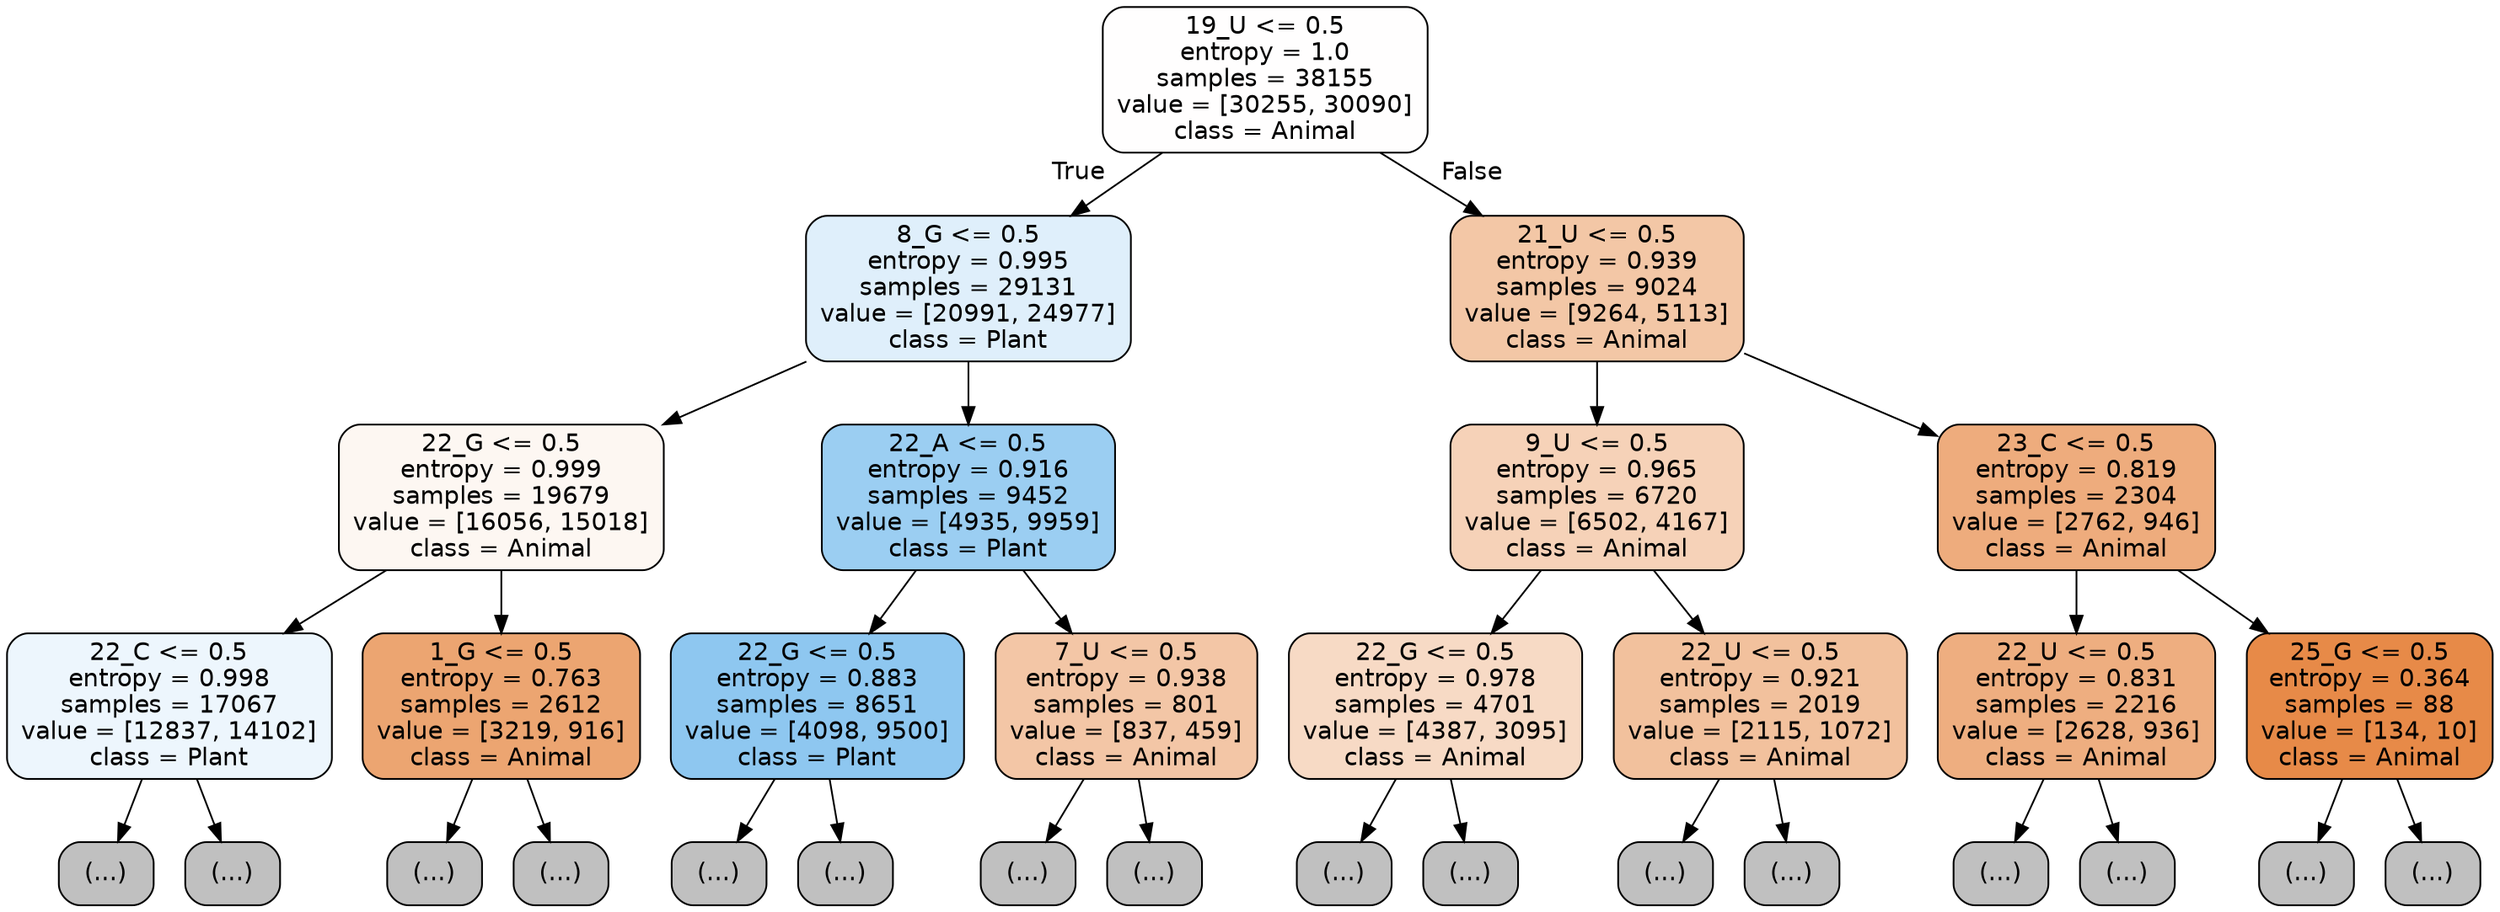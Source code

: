 digraph Tree {
node [shape=box, style="filled, rounded", color="black", fontname="helvetica"] ;
edge [fontname="helvetica"] ;
0 [label="19_U <= 0.5\nentropy = 1.0\nsamples = 38155\nvalue = [30255, 30090]\nclass = Animal", fillcolor="#fffefe"] ;
1 [label="8_G <= 0.5\nentropy = 0.995\nsamples = 29131\nvalue = [20991, 24977]\nclass = Plant", fillcolor="#dfeffb"] ;
0 -> 1 [labeldistance=2.5, labelangle=45, headlabel="True"] ;
2 [label="22_G <= 0.5\nentropy = 0.999\nsamples = 19679\nvalue = [16056, 15018]\nclass = Animal", fillcolor="#fdf7f2"] ;
1 -> 2 ;
3 [label="22_C <= 0.5\nentropy = 0.998\nsamples = 17067\nvalue = [12837, 14102]\nclass = Plant", fillcolor="#edf6fd"] ;
2 -> 3 ;
4 [label="(...)", fillcolor="#C0C0C0"] ;
3 -> 4 ;
6953 [label="(...)", fillcolor="#C0C0C0"] ;
3 -> 6953 ;
7956 [label="1_G <= 0.5\nentropy = 0.763\nsamples = 2612\nvalue = [3219, 916]\nclass = Animal", fillcolor="#eca571"] ;
2 -> 7956 ;
7957 [label="(...)", fillcolor="#C0C0C0"] ;
7956 -> 7957 ;
8866 [label="(...)", fillcolor="#C0C0C0"] ;
7956 -> 8866 ;
9007 [label="22_A <= 0.5\nentropy = 0.916\nsamples = 9452\nvalue = [4935, 9959]\nclass = Plant", fillcolor="#9bcef2"] ;
1 -> 9007 ;
9008 [label="22_G <= 0.5\nentropy = 0.883\nsamples = 8651\nvalue = [4098, 9500]\nclass = Plant", fillcolor="#8ec7f0"] ;
9007 -> 9008 ;
9009 [label="(...)", fillcolor="#C0C0C0"] ;
9008 -> 9009 ;
11528 [label="(...)", fillcolor="#C0C0C0"] ;
9008 -> 11528 ;
11919 [label="7_U <= 0.5\nentropy = 0.938\nsamples = 801\nvalue = [837, 459]\nclass = Animal", fillcolor="#f3c6a6"] ;
9007 -> 11919 ;
11920 [label="(...)", fillcolor="#C0C0C0"] ;
11919 -> 11920 ;
12167 [label="(...)", fillcolor="#C0C0C0"] ;
11919 -> 12167 ;
12298 [label="21_U <= 0.5\nentropy = 0.939\nsamples = 9024\nvalue = [9264, 5113]\nclass = Animal", fillcolor="#f3c7a6"] ;
0 -> 12298 [labeldistance=2.5, labelangle=-45, headlabel="False"] ;
12299 [label="9_U <= 0.5\nentropy = 0.965\nsamples = 6720\nvalue = [6502, 4167]\nclass = Animal", fillcolor="#f6d2b8"] ;
12298 -> 12299 ;
12300 [label="22_G <= 0.5\nentropy = 0.978\nsamples = 4701\nvalue = [4387, 3095]\nclass = Animal", fillcolor="#f7dac5"] ;
12299 -> 12300 ;
12301 [label="(...)", fillcolor="#C0C0C0"] ;
12300 -> 12301 ;
14540 [label="(...)", fillcolor="#C0C0C0"] ;
12300 -> 14540 ;
14837 [label="22_U <= 0.5\nentropy = 0.921\nsamples = 2019\nvalue = [2115, 1072]\nclass = Animal", fillcolor="#f2c19d"] ;
12299 -> 14837 ;
14838 [label="(...)", fillcolor="#C0C0C0"] ;
14837 -> 14838 ;
15807 [label="(...)", fillcolor="#C0C0C0"] ;
14837 -> 15807 ;
15898 [label="23_C <= 0.5\nentropy = 0.819\nsamples = 2304\nvalue = [2762, 946]\nclass = Animal", fillcolor="#eeac7d"] ;
12298 -> 15898 ;
15899 [label="22_U <= 0.5\nentropy = 0.831\nsamples = 2216\nvalue = [2628, 936]\nclass = Animal", fillcolor="#eeae80"] ;
15898 -> 15899 ;
15900 [label="(...)", fillcolor="#C0C0C0"] ;
15899 -> 15900 ;
16731 [label="(...)", fillcolor="#C0C0C0"] ;
15899 -> 16731 ;
16846 [label="25_G <= 0.5\nentropy = 0.364\nsamples = 88\nvalue = [134, 10]\nclass = Animal", fillcolor="#e78a48"] ;
15898 -> 16846 ;
16847 [label="(...)", fillcolor="#C0C0C0"] ;
16846 -> 16847 ;
16866 [label="(...)", fillcolor="#C0C0C0"] ;
16846 -> 16866 ;
}